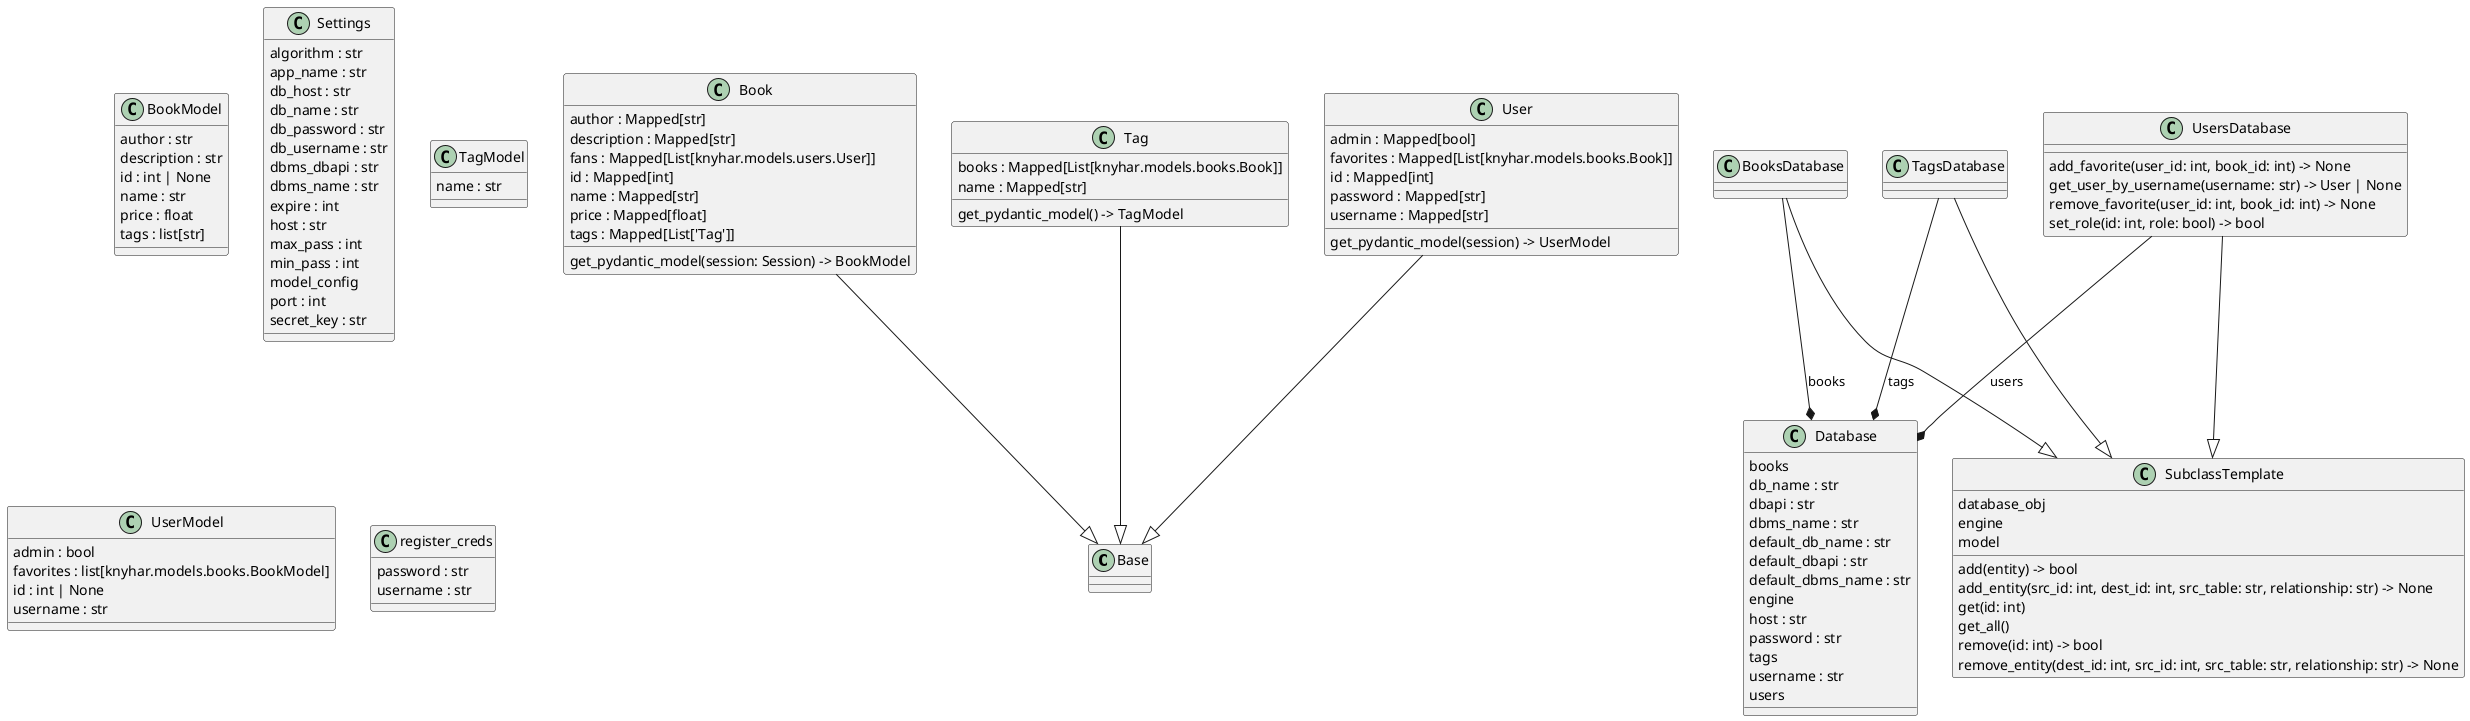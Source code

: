 @startuml classes
set namespaceSeparator none
class "Base" as knyhar.models.Base {
}
class "Book" as knyhar.models.books.Book {
  author : Mapped[str]
  description : Mapped[str]
  fans : Mapped[List[knyhar.models.users.User]]
  id : Mapped[int]
  name : Mapped[str]
  price : Mapped[float]
  tags : Mapped[List['Tag']]
  get_pydantic_model(session: Session) -> BookModel
}
class "BookModel" as knyhar.models.books.BookModel {
  author : str
  description : str
  id : int | None
  name : str
  price : float
  tags : list[str]
}
class "BooksDatabase" as knyhar.database.books.BooksDatabase {
}
class "Database" as knyhar.database.database.Database {
  books
  db_name : str
  dbapi : str
  dbms_name : str
  default_db_name : str
  default_dbapi : str
  default_dbms_name : str
  engine
  host : str
  password : str
  tags
  username : str
  users
}
class "Settings" as knyhar.settings.Settings {
  algorithm : str
  app_name : str
  db_host : str
  db_name : str
  db_password : str
  db_username : str
  dbms_dbapi : str
  dbms_name : str
  expire : int
  host : str
  max_pass : int
  min_pass : int
  model_config
  port : int
  secret_key : str
}
class "SubclassTemplate" as knyhar.database.SubclassTemplate {
  database_obj
  engine
  model
  add(entity) -> bool
  add_entity(src_id: int, dest_id: int, src_table: str, relationship: str) -> None
  get(id: int)
  get_all()
  remove(id: int) -> bool
  remove_entity(dest_id: int, src_id: int, src_table: str, relationship: str) -> None
}
class "Tag" as knyhar.models.tags.Tag {
  books : Mapped[List[knyhar.models.books.Book]]
  name : Mapped[str]
  get_pydantic_model() -> TagModel
}
class "TagModel" as knyhar.models.tags.TagModel {
  name : str
}
class "TagsDatabase" as knyhar.database.tags.TagsDatabase {
}
class "User" as knyhar.models.users.User {
  admin : Mapped[bool]
  favorites : Mapped[List[knyhar.models.books.Book]]
  id : Mapped[int]
  password : Mapped[str]
  username : Mapped[str]
  get_pydantic_model(session) -> UserModel
}
class "UserModel" as knyhar.models.users.UserModel {
  admin : bool
  favorites : list[knyhar.models.books.BookModel]
  id : int | None
  username : str
}
class "UsersDatabase" as knyhar.database.users.UsersDatabase {
  add_favorite(user_id: int, book_id: int) -> None
  get_user_by_username(username: str) -> User | None
  remove_favorite(user_id: int, book_id: int) -> None
  set_role(id: int, role: bool) -> bool
}
class "register_creds" as knyhar.api.register.register_creds {
  password : str
  username : str
}
knyhar.database.books.BooksDatabase --|> knyhar.database.SubclassTemplate
knyhar.database.tags.TagsDatabase --|> knyhar.database.SubclassTemplate
knyhar.database.users.UsersDatabase --|> knyhar.database.SubclassTemplate
knyhar.models.books.Book --|> knyhar.models.Base
knyhar.models.tags.Tag --|> knyhar.models.Base
knyhar.models.users.User --|> knyhar.models.Base
knyhar.database.books.BooksDatabase --* knyhar.database.database.Database : books
knyhar.database.tags.TagsDatabase --* knyhar.database.database.Database : tags
knyhar.database.users.UsersDatabase --* knyhar.database.database.Database : users
@enduml
